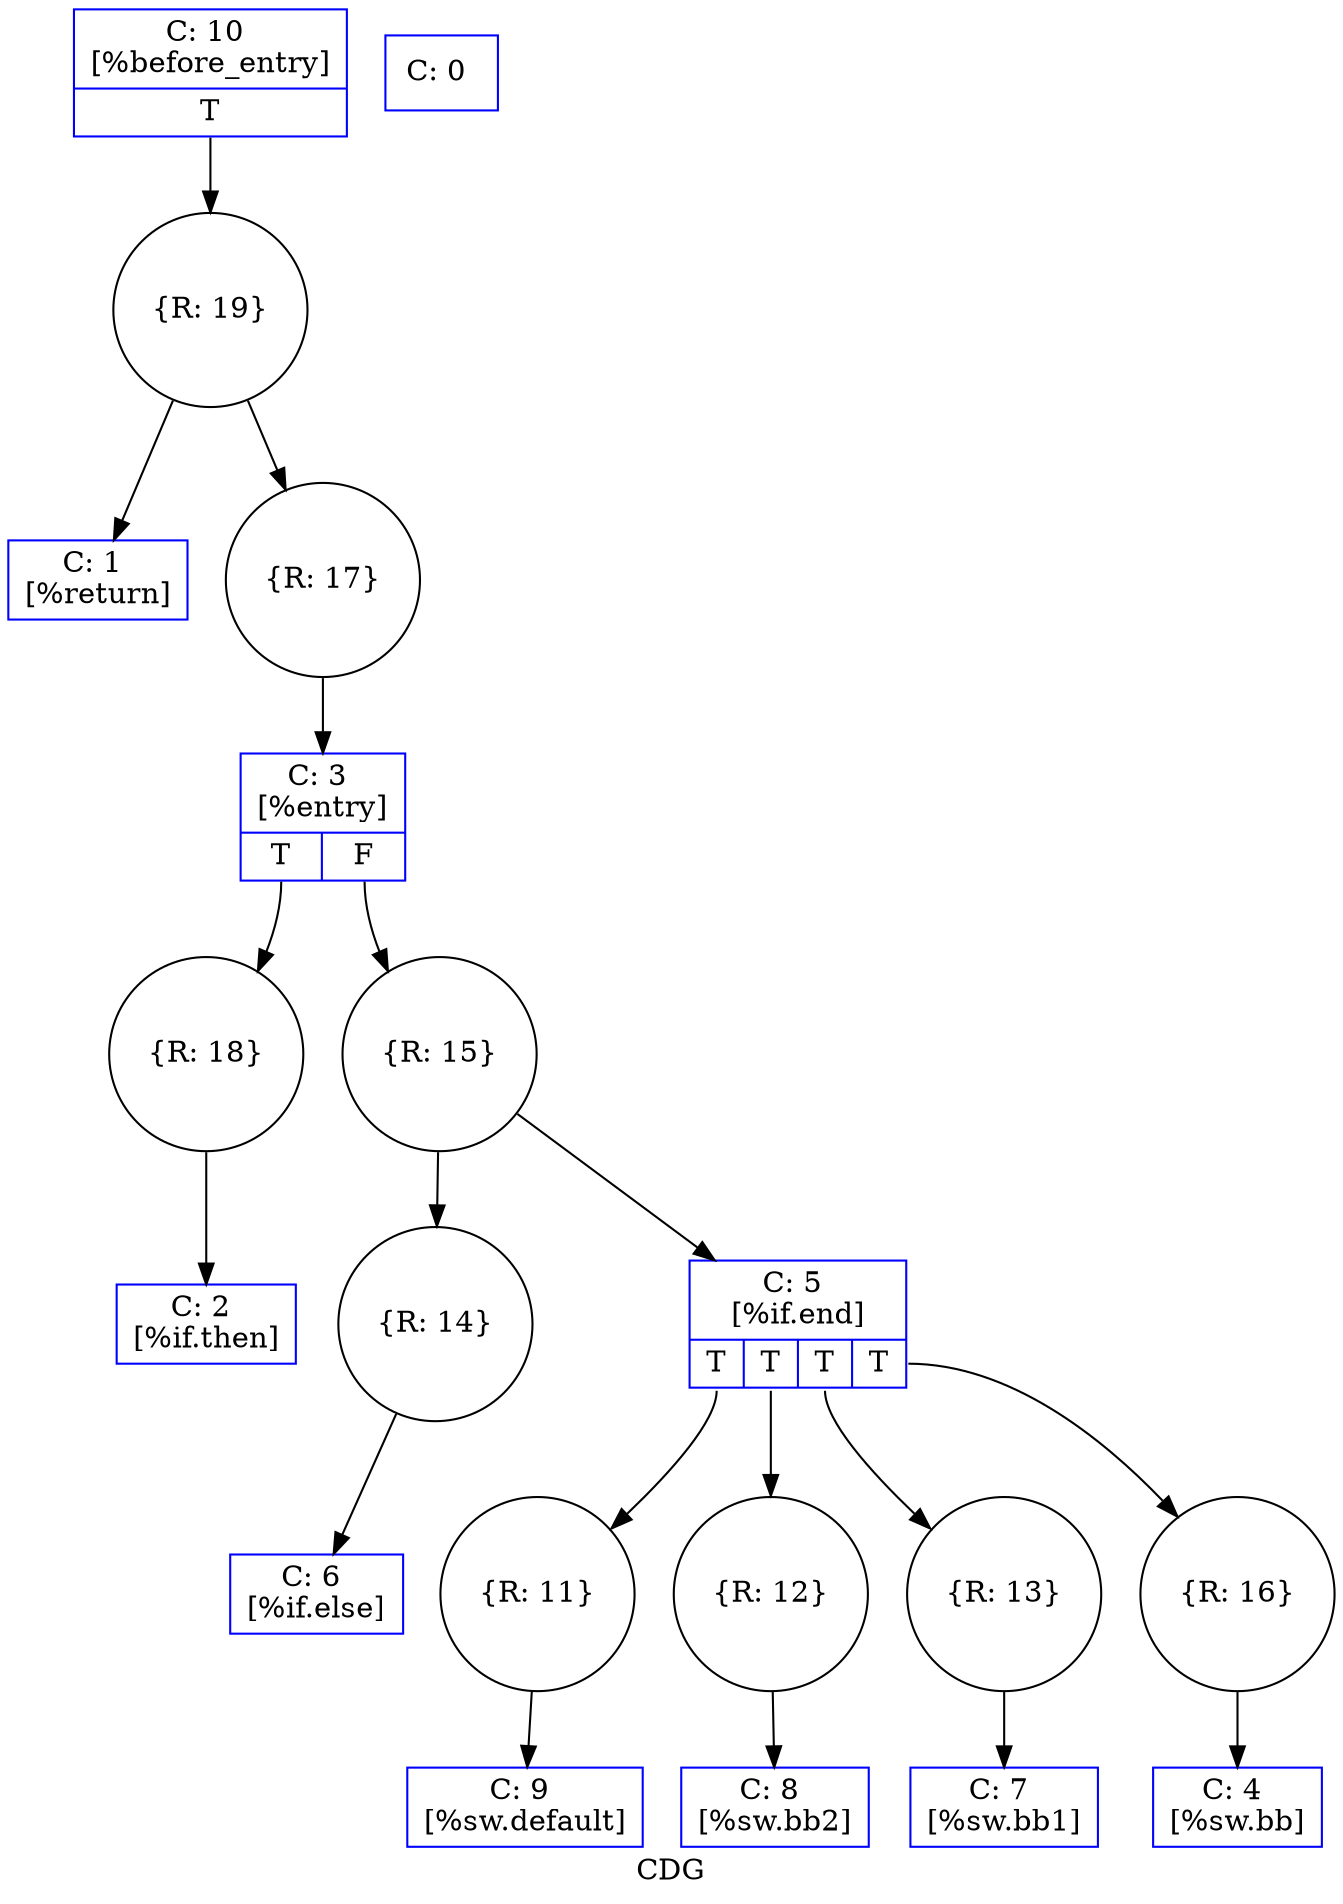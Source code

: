 digraph "CDG" {
	label="CDG";

	Node0x125ab80 [shape=record,shape=circle,label="{R: 19}"];
	Node0x125ab80 -> Node0x1247350;
	Node0x125ab80 -> Node0x125a920;
	Node0x125aa50 [shape=record,shape=circle,label="{R: 18}"];
	Node0x125aa50 -> Node0x1247430;
	Node0x125a920 [shape=record,shape=circle,label="{R: 17}"];
	Node0x125a920 -> Node0x1247510;
	Node0x125a7f0 [shape=record,shape=circle,label="{R: 16}"];
	Node0x125a7f0 -> Node0x12475f0;
	Node0x125a6c0 [shape=record,shape=circle,label="{R: 15}"];
	Node0x125a6c0 -> Node0x12476d0;
	Node0x125a6c0 -> Node0x125a590;
	Node0x125a590 [shape=record,shape=circle,label="{R: 14}"];
	Node0x125a590 -> Node0x12477b0;
	Node0x125a490 [shape=record,shape=circle,label="{R: 13}"];
	Node0x125a490 -> Node0x1247890;
	Node0x1247220 [shape=record,color=blue,label="{C: 0 \n}"];
	Node0x1247350 [shape=record,color=blue,label="{C: 1 \n[%return]\n}"];
	Node0x1247430 [shape=record,color=blue,label="{C: 2 \n[%if.then]\n}"];
	Node0x1247510 [shape=record,color=blue,label="{C: 3 \n[%entry]\n|{<s0>T|<s1>F}}"];
	Node0x1247510:s0 -> Node0x125aa50[collor=blue];
	Node0x1247510:s1 -> Node0x125a6c0;
	Node0x12475f0 [shape=record,color=blue,label="{C: 4 \n[%sw.bb]\n}"];
	Node0x12476d0 [shape=record,color=blue,label="{C: 5 \n[%if.end]\n|{<s0>T|<s1>T|<s2>T|<s3>T}}"];
	Node0x12476d0:s0 -> Node0x125a310[collor=blue];
	Node0x12476d0:s1 -> Node0x125a3f0[collor=blue];
	Node0x12476d0:s2 -> Node0x125a490[collor=blue];
	Node0x12476d0:s3 -> Node0x125a7f0[collor=blue];
	Node0x12477b0 [shape=record,color=blue,label="{C: 6 \n[%if.else]\n}"];
	Node0x1247890 [shape=record,color=blue,label="{C: 7 \n[%sw.bb1]\n}"];
	Node0x1247970 [shape=record,color=blue,label="{C: 8 \n[%sw.bb2]\n}"];
	Node0x1247a50 [shape=record,color=blue,label="{C: 9 \n[%sw.default]\n}"];
	Node0x1247b30 [shape=record,color=blue,label="{C: 10 \n[%before_entry]\n|{<s0>T}}"];
	Node0x1247b30:s0 -> Node0x125ab80[collor=blue];
	Node0x125a310 [shape=record,shape=circle,label="{R: 11}"];
	Node0x125a310 -> Node0x1247a50;
	Node0x125a3f0 [shape=record,shape=circle,label="{R: 12}"];
	Node0x125a3f0 -> Node0x1247970;
}
